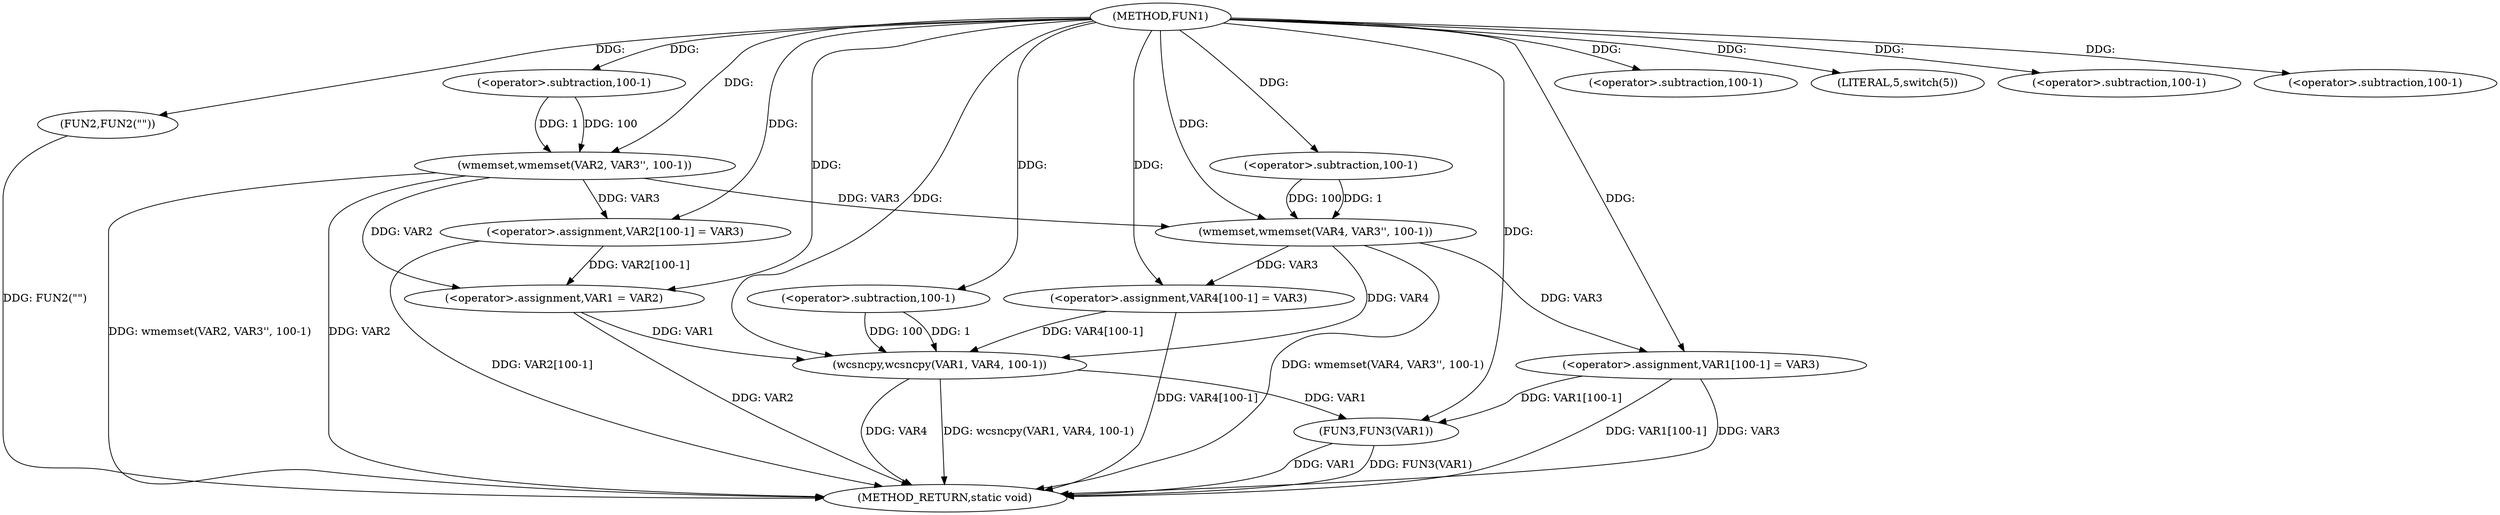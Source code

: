 digraph FUN1 {  
"1000100" [label = "(METHOD,FUN1)" ]
"1000159" [label = "(METHOD_RETURN,static void)" ]
"1000104" [label = "(wmemset,wmemset(VAR2, VAR3'', 100-1))" ]
"1000107" [label = "(<operator>.subtraction,100-1)" ]
"1000110" [label = "(<operator>.assignment,VAR2[100-1] = VAR3)" ]
"1000113" [label = "(<operator>.subtraction,100-1)" ]
"1000118" [label = "(LITERAL,5,switch(5))" ]
"1000121" [label = "(FUN2,FUN2(\"\"))" ]
"1000125" [label = "(<operator>.assignment,VAR1 = VAR2)" ]
"1000131" [label = "(wmemset,wmemset(VAR4, VAR3'', 100-1))" ]
"1000134" [label = "(<operator>.subtraction,100-1)" ]
"1000137" [label = "(<operator>.assignment,VAR4[100-1] = VAR3)" ]
"1000140" [label = "(<operator>.subtraction,100-1)" ]
"1000144" [label = "(wcsncpy,wcsncpy(VAR1, VAR4, 100-1))" ]
"1000147" [label = "(<operator>.subtraction,100-1)" ]
"1000150" [label = "(<operator>.assignment,VAR1[100-1] = VAR3)" ]
"1000153" [label = "(<operator>.subtraction,100-1)" ]
"1000157" [label = "(FUN3,FUN3(VAR1))" ]
  "1000150" -> "1000159"  [ label = "DDG: VAR1[100-1]"] 
  "1000157" -> "1000159"  [ label = "DDG: FUN3(VAR1)"] 
  "1000104" -> "1000159"  [ label = "DDG: wmemset(VAR2, VAR3'', 100-1)"] 
  "1000104" -> "1000159"  [ label = "DDG: VAR2"] 
  "1000121" -> "1000159"  [ label = "DDG: FUN2(\"\")"] 
  "1000144" -> "1000159"  [ label = "DDG: VAR4"] 
  "1000110" -> "1000159"  [ label = "DDG: VAR2[100-1]"] 
  "1000131" -> "1000159"  [ label = "DDG: wmemset(VAR4, VAR3'', 100-1)"] 
  "1000157" -> "1000159"  [ label = "DDG: VAR1"] 
  "1000144" -> "1000159"  [ label = "DDG: wcsncpy(VAR1, VAR4, 100-1)"] 
  "1000125" -> "1000159"  [ label = "DDG: VAR2"] 
  "1000150" -> "1000159"  [ label = "DDG: VAR3"] 
  "1000137" -> "1000159"  [ label = "DDG: VAR4[100-1]"] 
  "1000100" -> "1000104"  [ label = "DDG: "] 
  "1000107" -> "1000104"  [ label = "DDG: 100"] 
  "1000107" -> "1000104"  [ label = "DDG: 1"] 
  "1000100" -> "1000107"  [ label = "DDG: "] 
  "1000104" -> "1000110"  [ label = "DDG: VAR3"] 
  "1000100" -> "1000110"  [ label = "DDG: "] 
  "1000100" -> "1000113"  [ label = "DDG: "] 
  "1000100" -> "1000118"  [ label = "DDG: "] 
  "1000100" -> "1000121"  [ label = "DDG: "] 
  "1000104" -> "1000125"  [ label = "DDG: VAR2"] 
  "1000110" -> "1000125"  [ label = "DDG: VAR2[100-1]"] 
  "1000100" -> "1000125"  [ label = "DDG: "] 
  "1000100" -> "1000131"  [ label = "DDG: "] 
  "1000104" -> "1000131"  [ label = "DDG: VAR3"] 
  "1000134" -> "1000131"  [ label = "DDG: 100"] 
  "1000134" -> "1000131"  [ label = "DDG: 1"] 
  "1000100" -> "1000134"  [ label = "DDG: "] 
  "1000131" -> "1000137"  [ label = "DDG: VAR3"] 
  "1000100" -> "1000137"  [ label = "DDG: "] 
  "1000100" -> "1000140"  [ label = "DDG: "] 
  "1000125" -> "1000144"  [ label = "DDG: VAR1"] 
  "1000100" -> "1000144"  [ label = "DDG: "] 
  "1000131" -> "1000144"  [ label = "DDG: VAR4"] 
  "1000137" -> "1000144"  [ label = "DDG: VAR4[100-1]"] 
  "1000147" -> "1000144"  [ label = "DDG: 100"] 
  "1000147" -> "1000144"  [ label = "DDG: 1"] 
  "1000100" -> "1000147"  [ label = "DDG: "] 
  "1000100" -> "1000150"  [ label = "DDG: "] 
  "1000131" -> "1000150"  [ label = "DDG: VAR3"] 
  "1000100" -> "1000153"  [ label = "DDG: "] 
  "1000150" -> "1000157"  [ label = "DDG: VAR1[100-1]"] 
  "1000144" -> "1000157"  [ label = "DDG: VAR1"] 
  "1000100" -> "1000157"  [ label = "DDG: "] 
}
